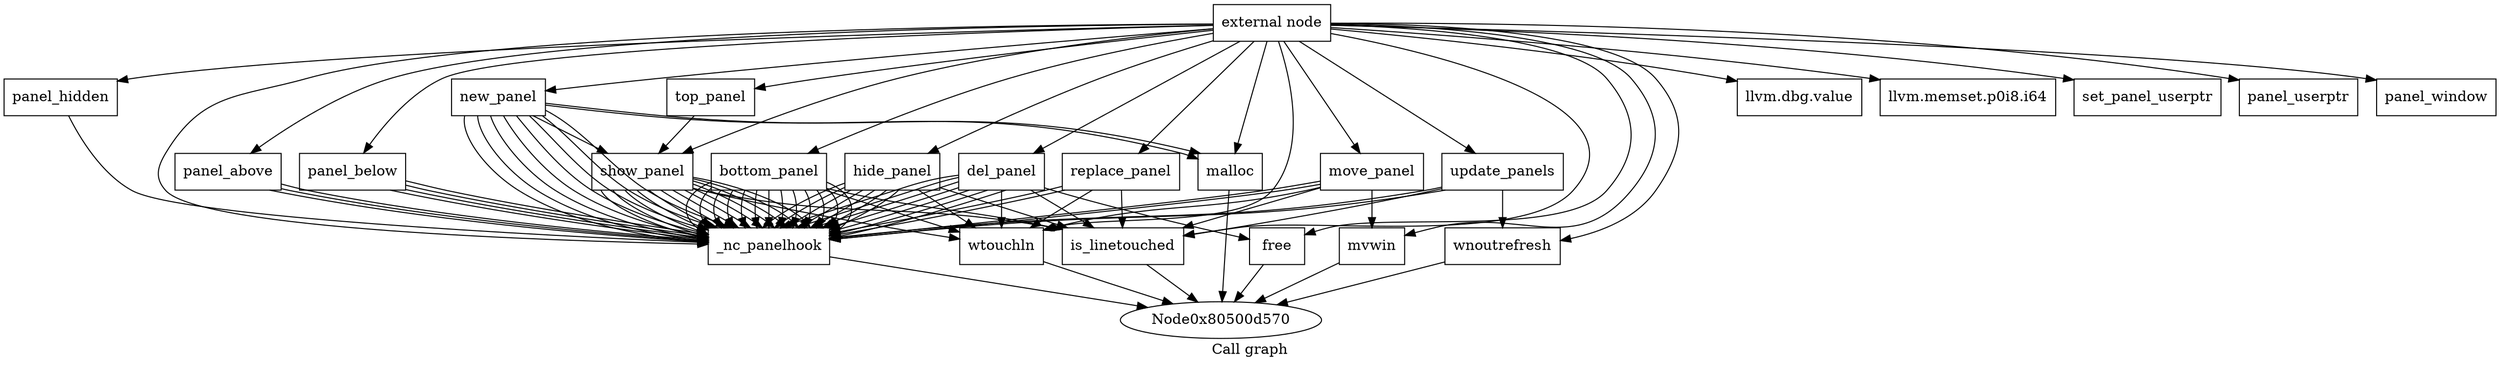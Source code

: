digraph "Call graph" {
	label="Call graph";

	Node0x80500d540 [shape=record,label="{external node}"];
	Node0x80500d540 -> Node0x80500d5d0;
	Node0x80500d540 -> Node0x80500d690;
	Node0x80500d540 -> Node0x80500d630;
	Node0x80500d540 -> Node0x80500d6f0;
	Node0x80500d540 -> Node0x80500d750;
	Node0x80500d540 -> Node0x80500d7b0;
	Node0x80500d540 -> Node0x80500d810;
	Node0x80500d540 -> Node0x80500d870;
	Node0x80500d540 -> Node0x80500d8d0;
	Node0x80500d540 -> Node0x80500d930;
	Node0x80500d540 -> Node0x80500d990;
	Node0x80500d540 -> Node0x80500d9f0;
	Node0x80500d540 -> Node0x80500da50;
	Node0x80500d540 -> Node0x80500dab0;
	Node0x80500d540 -> Node0x80500db10;
	Node0x80500d540 -> Node0x80500dbd0;
	Node0x80500d540 -> Node0x80500dc30;
	Node0x80500d540 -> Node0x80500db70;
	Node0x80500d540 -> Node0x80500dc90;
	Node0x80500d540 -> Node0x80500dcf0;
	Node0x80500d540 -> Node0x80500dd50;
	Node0x80500d540 -> Node0x80500ddb0;
	Node0x80500d540 -> Node0x80500de10;
	Node0x80500d540 -> Node0x80500de70;
	Node0x80500d5d0 [shape=record,label="{panel_above}"];
	Node0x80500d5d0 -> Node0x80500d630;
	Node0x80500d5d0 -> Node0x80500d630;
	Node0x80500d5d0 -> Node0x80500d630;
	Node0x80500d690 [shape=record,label="{llvm.dbg.value}"];
	Node0x80500d630 [shape=record,label="{_nc_panelhook}"];
	Node0x80500d630 -> Node0x80500d570;
	Node0x80500d6f0 [shape=record,label="{panel_below}"];
	Node0x80500d6f0 -> Node0x80500d630;
	Node0x80500d6f0 -> Node0x80500d630;
	Node0x80500d6f0 -> Node0x80500d630;
	Node0x80500d6f0 -> Node0x80500d630;
	Node0x80500d750 [shape=record,label="{bottom_panel}"];
	Node0x80500d750 -> Node0x80500d630;
	Node0x80500d750 -> Node0x80500d630;
	Node0x80500d750 -> Node0x80500d630;
	Node0x80500d750 -> Node0x80500d630;
	Node0x80500d750 -> Node0x80500d7b0;
	Node0x80500d750 -> Node0x80500d630;
	Node0x80500d750 -> Node0x80500d810;
	Node0x80500d750 -> Node0x80500d630;
	Node0x80500d750 -> Node0x80500d630;
	Node0x80500d750 -> Node0x80500d630;
	Node0x80500d750 -> Node0x80500d630;
	Node0x80500d750 -> Node0x80500d630;
	Node0x80500d750 -> Node0x80500d630;
	Node0x80500d750 -> Node0x80500d630;
	Node0x80500d750 -> Node0x80500d630;
	Node0x80500d7b0 [shape=record,label="{wtouchln}"];
	Node0x80500d7b0 -> Node0x80500d570;
	Node0x80500d810 [shape=record,label="{is_linetouched}"];
	Node0x80500d810 -> Node0x80500d570;
	Node0x80500d870 [shape=record,label="{del_panel}"];
	Node0x80500d870 -> Node0x80500d630;
	Node0x80500d870 -> Node0x80500d7b0;
	Node0x80500d870 -> Node0x80500d630;
	Node0x80500d870 -> Node0x80500d810;
	Node0x80500d870 -> Node0x80500d630;
	Node0x80500d870 -> Node0x80500d630;
	Node0x80500d870 -> Node0x80500d630;
	Node0x80500d870 -> Node0x80500d630;
	Node0x80500d870 -> Node0x80500d630;
	Node0x80500d870 -> Node0x80500d8d0;
	Node0x80500d8d0 [shape=record,label="{free}"];
	Node0x80500d8d0 -> Node0x80500d570;
	Node0x80500d930 [shape=record,label="{panel_hidden}"];
	Node0x80500d930 -> Node0x80500d630;
	Node0x80500d990 [shape=record,label="{hide_panel}"];
	Node0x80500d990 -> Node0x80500d630;
	Node0x80500d990 -> Node0x80500d7b0;
	Node0x80500d990 -> Node0x80500d630;
	Node0x80500d990 -> Node0x80500d810;
	Node0x80500d990 -> Node0x80500d630;
	Node0x80500d990 -> Node0x80500d630;
	Node0x80500d990 -> Node0x80500d630;
	Node0x80500d990 -> Node0x80500d630;
	Node0x80500d990 -> Node0x80500d630;
	Node0x80500d9f0 [shape=record,label="{move_panel}"];
	Node0x80500d9f0 -> Node0x80500d630;
	Node0x80500d9f0 -> Node0x80500d7b0;
	Node0x80500d9f0 -> Node0x80500d630;
	Node0x80500d9f0 -> Node0x80500d810;
	Node0x80500d9f0 -> Node0x80500da50;
	Node0x80500da50 [shape=record,label="{mvwin}"];
	Node0x80500da50 -> Node0x80500d570;
	Node0x80500dab0 [shape=record,label="{new_panel}"];
	Node0x80500dab0 -> Node0x80500d630;
	Node0x80500dab0 -> Node0x80500d630;
	Node0x80500dab0 -> Node0x80500db10;
	Node0x80500dab0 -> Node0x80500d630;
	Node0x80500dab0 -> Node0x80500d630;
	Node0x80500dab0 -> Node0x80500d630;
	Node0x80500dab0 -> Node0x80500d630;
	Node0x80500dab0 -> Node0x80500d630;
	Node0x80500dab0 -> Node0x80500d630;
	Node0x80500dab0 -> Node0x80500db10;
	Node0x80500dab0 -> Node0x80500db70;
	Node0x80500db10 [shape=record,label="{malloc}"];
	Node0x80500db10 -> Node0x80500d570;
	Node0x80500dbd0 [shape=record,label="{llvm.memset.p0i8.i64}"];
	Node0x80500dc30 [shape=record,label="{replace_panel}"];
	Node0x80500dc30 -> Node0x80500d630;
	Node0x80500dc30 -> Node0x80500d7b0;
	Node0x80500dc30 -> Node0x80500d630;
	Node0x80500dc30 -> Node0x80500d810;
	Node0x80500db70 [shape=record,label="{show_panel}"];
	Node0x80500db70 -> Node0x80500d630;
	Node0x80500db70 -> Node0x80500d630;
	Node0x80500db70 -> Node0x80500d630;
	Node0x80500db70 -> Node0x80500d630;
	Node0x80500db70 -> Node0x80500d7b0;
	Node0x80500db70 -> Node0x80500d630;
	Node0x80500db70 -> Node0x80500d810;
	Node0x80500db70 -> Node0x80500d630;
	Node0x80500db70 -> Node0x80500d630;
	Node0x80500db70 -> Node0x80500d630;
	Node0x80500db70 -> Node0x80500d630;
	Node0x80500db70 -> Node0x80500d630;
	Node0x80500db70 -> Node0x80500d630;
	Node0x80500db70 -> Node0x80500d630;
	Node0x80500db70 -> Node0x80500d630;
	Node0x80500dc90 [shape=record,label="{top_panel}"];
	Node0x80500dc90 -> Node0x80500db70;
	Node0x80500dcf0 [shape=record,label="{update_panels}"];
	Node0x80500dcf0 -> Node0x80500d630;
	Node0x80500dcf0 -> Node0x80500d810;
	Node0x80500dcf0 -> Node0x80500d630;
	Node0x80500dcf0 -> Node0x80500dd50;
	Node0x80500dd50 [shape=record,label="{wnoutrefresh}"];
	Node0x80500dd50 -> Node0x80500d570;
	Node0x80500ddb0 [shape=record,label="{set_panel_userptr}"];
	Node0x80500de10 [shape=record,label="{panel_userptr}"];
	Node0x80500de70 [shape=record,label="{panel_window}"];
}

